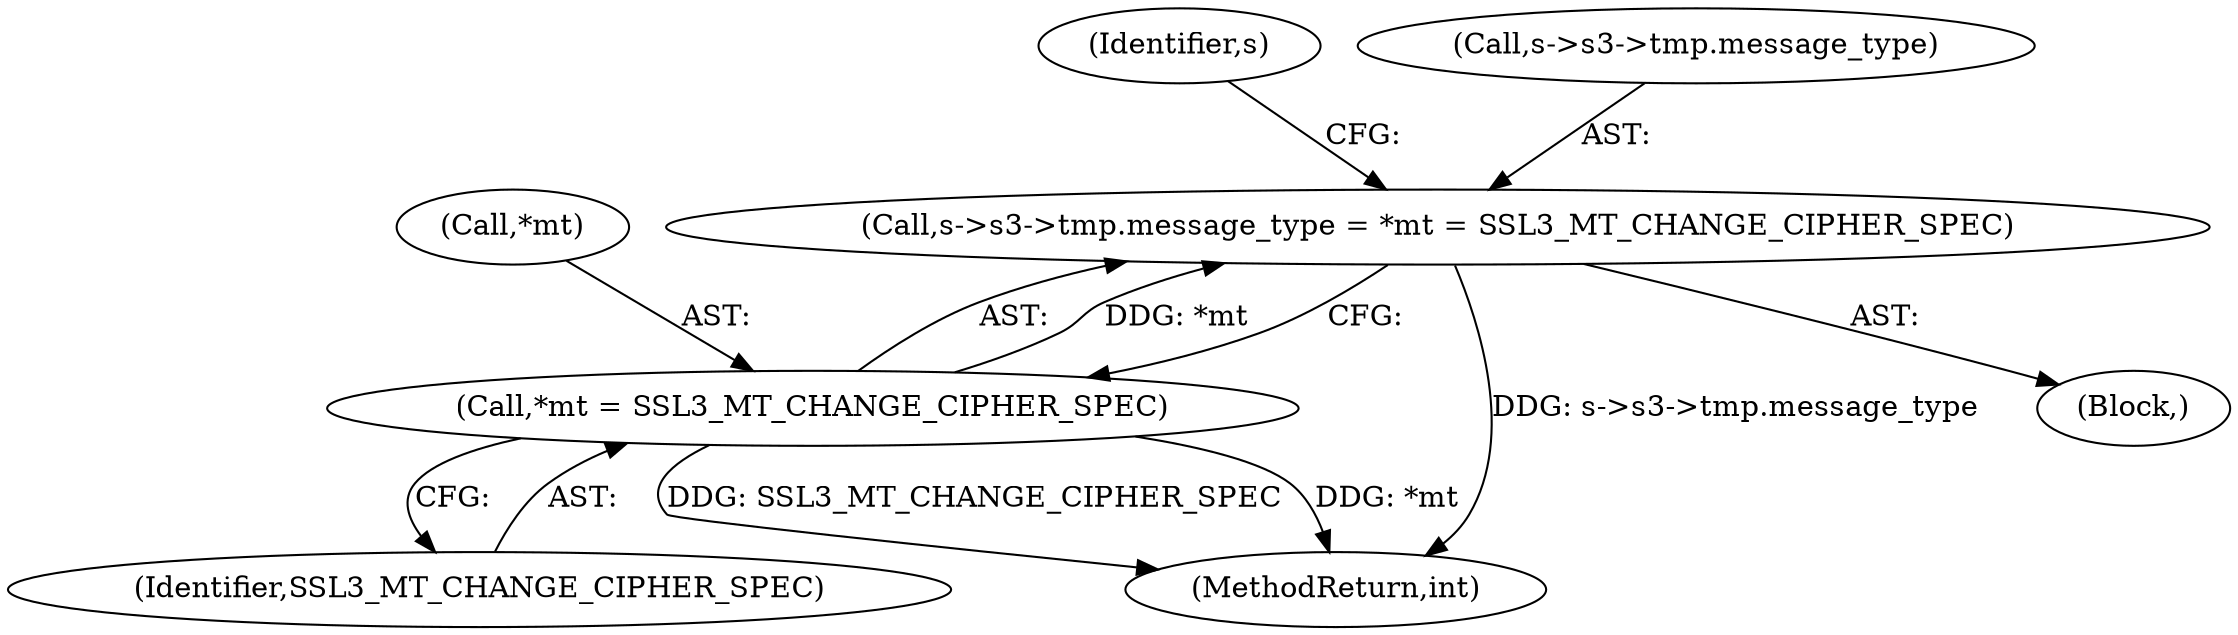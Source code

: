 digraph "0_openssl_4b390b6c3f8df925dc92a3dd6b022baa9a2f4650_0@pointer" {
"1000193" [label="(Call,s->s3->tmp.message_type = *mt = SSL3_MT_CHANGE_CIPHER_SPEC)"];
"1000201" [label="(Call,*mt = SSL3_MT_CHANGE_CIPHER_SPEC)"];
"1000193" [label="(Call,s->s3->tmp.message_type = *mt = SSL3_MT_CHANGE_CIPHER_SPEC)"];
"1000372" [label="(MethodReturn,int)"];
"1000204" [label="(Identifier,SSL3_MT_CHANGE_CIPHER_SPEC)"];
"1000168" [label="(Block,)"];
"1000201" [label="(Call,*mt = SSL3_MT_CHANGE_CIPHER_SPEC)"];
"1000207" [label="(Identifier,s)"];
"1000202" [label="(Call,*mt)"];
"1000194" [label="(Call,s->s3->tmp.message_type)"];
"1000193" -> "1000168"  [label="AST: "];
"1000193" -> "1000201"  [label="CFG: "];
"1000194" -> "1000193"  [label="AST: "];
"1000201" -> "1000193"  [label="AST: "];
"1000207" -> "1000193"  [label="CFG: "];
"1000193" -> "1000372"  [label="DDG: s->s3->tmp.message_type"];
"1000201" -> "1000193"  [label="DDG: *mt"];
"1000201" -> "1000204"  [label="CFG: "];
"1000202" -> "1000201"  [label="AST: "];
"1000204" -> "1000201"  [label="AST: "];
"1000201" -> "1000372"  [label="DDG: *mt"];
"1000201" -> "1000372"  [label="DDG: SSL3_MT_CHANGE_CIPHER_SPEC"];
}
